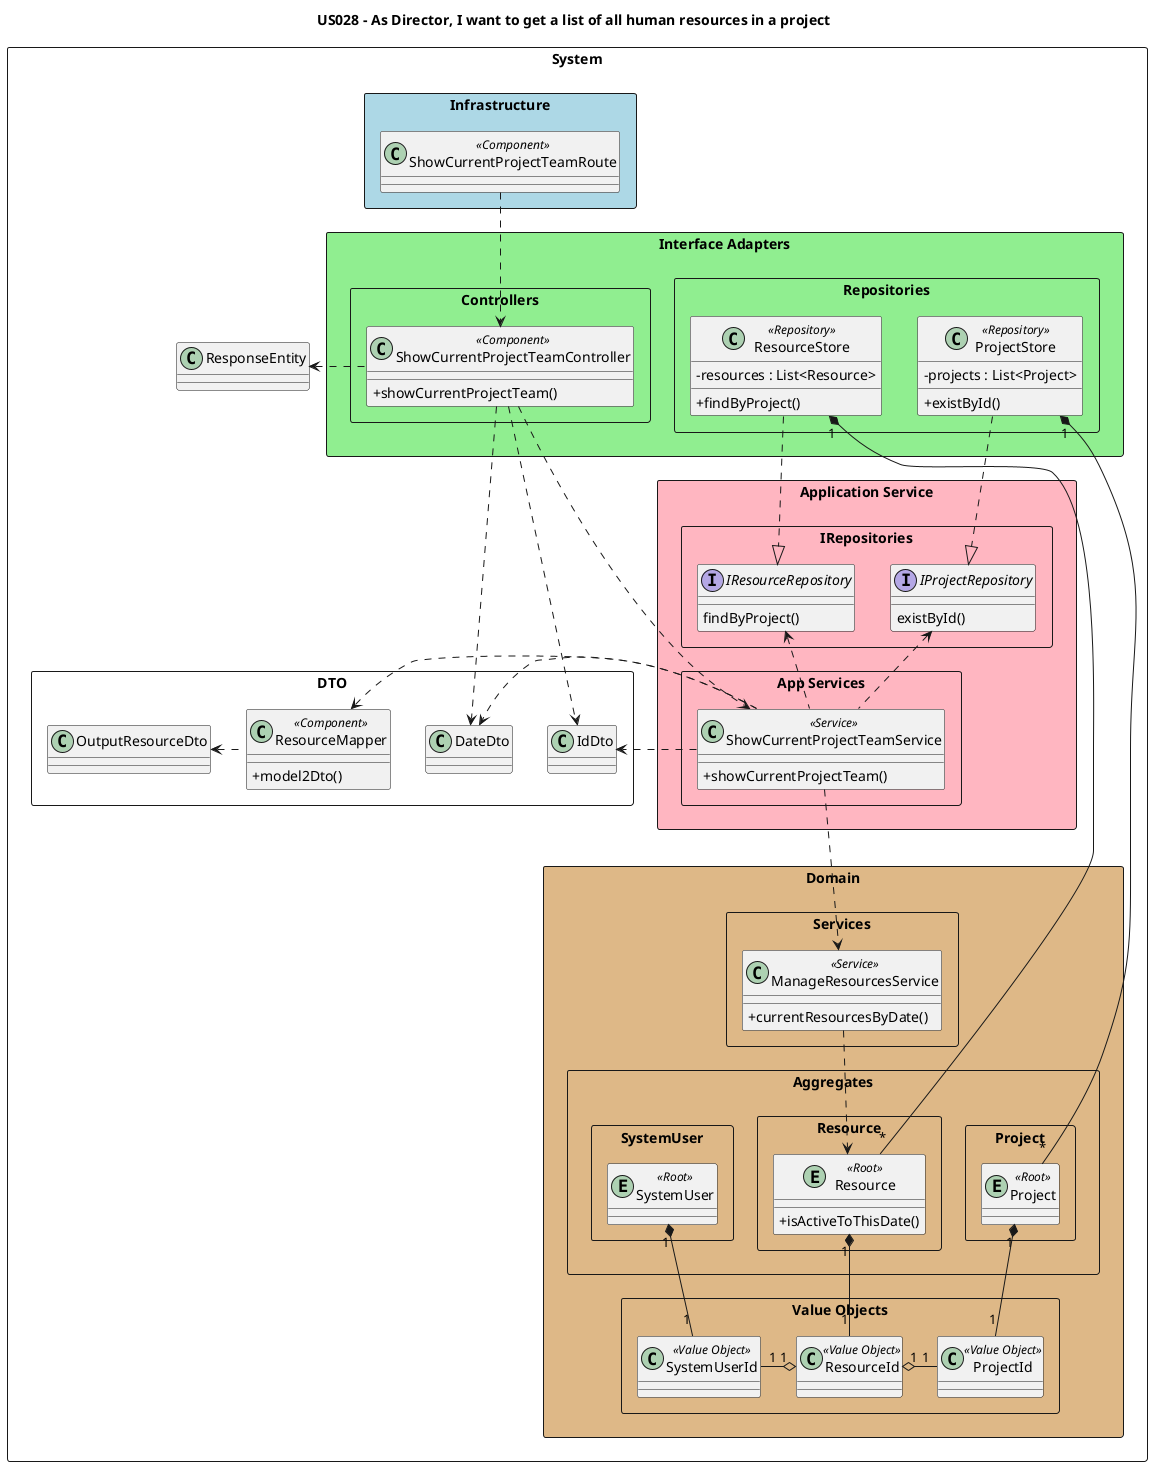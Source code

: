 @startuml
'https://plantuml.com/class-diagram

skinparam classAttributeIconSize 0

title US028 - As Director, I want to get a list of all human resources in a project

package "System" <<Rectangle>> {

package "Infrastructure" <<Rectangle>> #lightblue  {
class "ShowCurrentProjectTeamRoute" as route << Component >>
}

package "Interface Adapters" <<Rectangle>> #lightgreen {
package "Controllers" <<rectangle>>{
class "ShowCurrentProjectTeamController" as ctrl << Component >> {
+showCurrentProjectTeam()
}
}
package "Repositories" <<rectangle>>{
class "ResourceStore" as rStore <<Repository>> {
-resources : List<Resource>
+findByProject()
}
class "ProjectStore" as pStore <<Repository>> {
-projects : List<Project>
+existById()
}
}
}

package "Application Service" <<Rectangle>> #lightpink{
package "App Services" <<rectangle>>{
class "ShowCurrentProjectTeamService" as srv <<Service>> {
+showCurrentProjectTeam()
}
}
package "IRepositories" <<rectangle>>{
interface "IProjectRepository" as projRepo{
existById()
}
interface "IResourceRepository" as resRepo{
findByProject()
}
}
}

package "Domain" <<Rectangle>> #burlywood{

package "Aggregates" <<Rectangle>>{
package "Project" <<Rectangle>>{
entity "Project" as proj << Root >>
}

package "Resource" <<Rectangle>>{
entity "Resource" as res << Root >>{
+isActiveToThisDate()
}
}

package "SystemUser" <<Rectangle>>{
entity "SystemUser" as user << Root >>
}
}

package "Value Objects" <<Rectangle>>{
class "SystemUserId" as userId << Value Object >>
class "ResourceId" as resId << Value Object >>
class "ProjectId" as pId << Value Object >>
}

package "Services" <<Rectangle>>{
class "ManageResourcesService" as dsrv <<Service>>{
+currentResourcesByDate()
}
}
}

package "DTO" <<Rectangle>>{
class "ResourceMapper" as map << Component >>{
+model2Dto()
}
class "IdDto" as dataDto
class "DateDto" as dateDto
class "OutputResourceDto" as dto
}

class "ResponseEntity" as json

}



res "1"*-d-"1" resId
proj "1"*-d-"1" pId
user "1"*-d-"1" userId
resId "1" o- "1" pId
resId "1" o- "1" userId

projRepo <|.u. pStore
resRepo <|.u. rStore

rStore "1"*--"*" res
pStore "1"*--"*" proj

srv .u.> projRepo
srv .u.> resRepo
srv ...> dsrv
srv .u.> map

dsrv ..> res

ctrl .r.> dataDto
ctrl .r.> dateDto
srv .r.> dataDto
srv .r.> dateDto
map .l.> dto
ctrl .l.> json

ctrl .d.> srv

route .d.> ctrl

@enduml